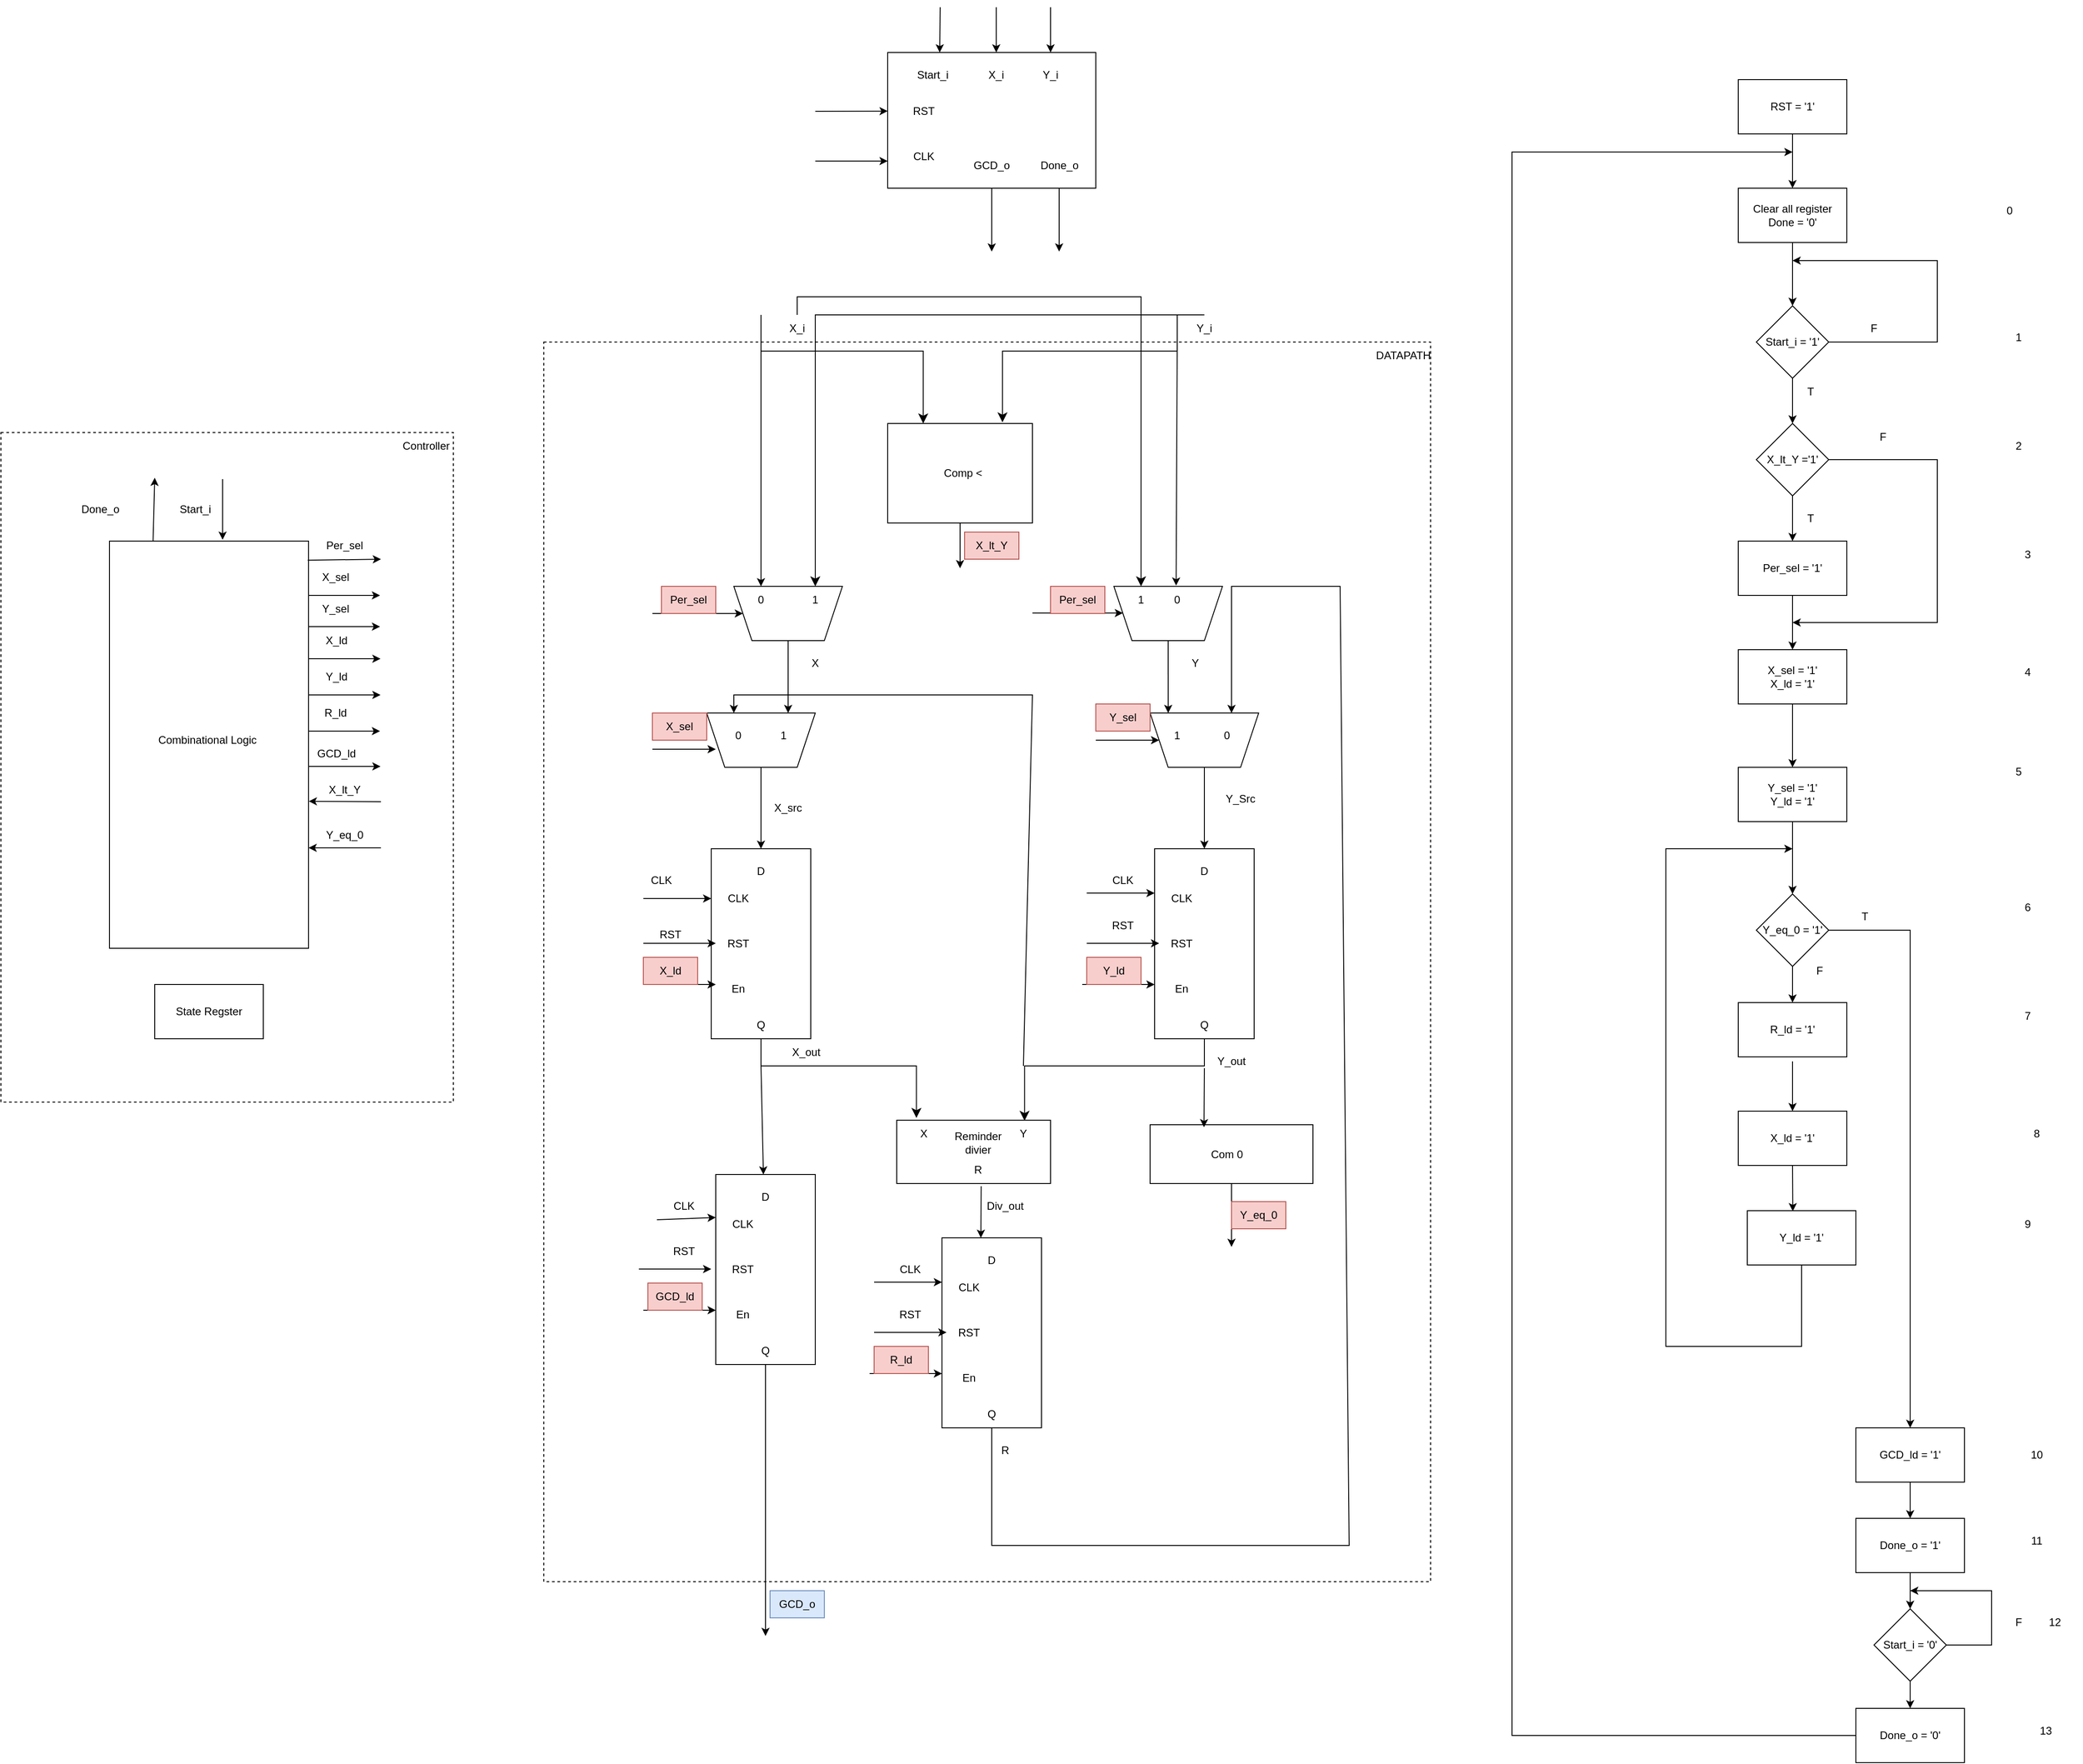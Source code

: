 <mxfile version="24.6.4" type="device">
  <diagram name="Page-1" id="9ptvOtILnGRsKAz1mw87">
    <mxGraphModel dx="4947" dy="2246" grid="1" gridSize="10" guides="1" tooltips="1" connect="1" arrows="1" fold="1" page="1" pageScale="1" pageWidth="850" pageHeight="1100" math="0" shadow="0">
      <root>
        <mxCell id="0" />
        <mxCell id="1" parent="0" />
        <mxCell id="hZd-YJ0nv2Q1k8pyYEeG-302" value="" style="rounded=0;whiteSpace=wrap;html=1;dashed=1;" parent="1" vertex="1">
          <mxGeometry x="-670" y="590" width="500" height="740" as="geometry" />
        </mxCell>
        <mxCell id="hZd-YJ0nv2Q1k8pyYEeG-263" value="" style="rounded=0;whiteSpace=wrap;html=1;dashed=1;gradientColor=none;fillColor=default;" parent="1" vertex="1">
          <mxGeometry x="-70" y="490" width="980" height="1370" as="geometry" />
        </mxCell>
        <mxCell id="hZd-YJ0nv2Q1k8pyYEeG-1" value="" style="rounded=0;whiteSpace=wrap;html=1;" parent="1" vertex="1">
          <mxGeometry x="310" y="170" width="230" height="150" as="geometry" />
        </mxCell>
        <mxCell id="hZd-YJ0nv2Q1k8pyYEeG-2" value="" style="endArrow=classic;html=1;rounded=0;entryX=0.25;entryY=0;entryDx=0;entryDy=0;" parent="1" target="hZd-YJ0nv2Q1k8pyYEeG-1" edge="1">
          <mxGeometry width="50" height="50" relative="1" as="geometry">
            <mxPoint x="368" y="120" as="sourcePoint" />
            <mxPoint x="390" y="90" as="targetPoint" />
          </mxGeometry>
        </mxCell>
        <mxCell id="hZd-YJ0nv2Q1k8pyYEeG-3" value="" style="endArrow=classic;html=1;rounded=0;entryX=0.25;entryY=0;entryDx=0;entryDy=0;" parent="1" edge="1">
          <mxGeometry width="50" height="50" relative="1" as="geometry">
            <mxPoint x="430" y="120" as="sourcePoint" />
            <mxPoint x="430" y="170" as="targetPoint" />
          </mxGeometry>
        </mxCell>
        <mxCell id="hZd-YJ0nv2Q1k8pyYEeG-4" value="" style="endArrow=classic;html=1;rounded=0;entryX=0.25;entryY=0;entryDx=0;entryDy=0;" parent="1" edge="1">
          <mxGeometry width="50" height="50" relative="1" as="geometry">
            <mxPoint x="490" y="120" as="sourcePoint" />
            <mxPoint x="490" y="170" as="targetPoint" />
          </mxGeometry>
        </mxCell>
        <mxCell id="hZd-YJ0nv2Q1k8pyYEeG-5" value="Start_i" style="text;html=1;align=center;verticalAlign=middle;whiteSpace=wrap;rounded=0;" parent="1" vertex="1">
          <mxGeometry x="330" y="180" width="60" height="30" as="geometry" />
        </mxCell>
        <mxCell id="hZd-YJ0nv2Q1k8pyYEeG-6" value="X_i" style="text;html=1;align=center;verticalAlign=middle;whiteSpace=wrap;rounded=0;" parent="1" vertex="1">
          <mxGeometry x="400" y="180" width="60" height="30" as="geometry" />
        </mxCell>
        <mxCell id="hZd-YJ0nv2Q1k8pyYEeG-7" value="Y_i" style="text;html=1;align=center;verticalAlign=middle;whiteSpace=wrap;rounded=0;" parent="1" vertex="1">
          <mxGeometry x="460" y="180" width="60" height="30" as="geometry" />
        </mxCell>
        <mxCell id="hZd-YJ0nv2Q1k8pyYEeG-8" value="" style="endArrow=classic;html=1;rounded=0;entryX=0;entryY=0.432;entryDx=0;entryDy=0;entryPerimeter=0;" parent="1" target="hZd-YJ0nv2Q1k8pyYEeG-1" edge="1">
          <mxGeometry width="50" height="50" relative="1" as="geometry">
            <mxPoint x="230" y="235" as="sourcePoint" />
            <mxPoint x="280" y="200" as="targetPoint" />
          </mxGeometry>
        </mxCell>
        <mxCell id="hZd-YJ0nv2Q1k8pyYEeG-9" value="RST" style="text;html=1;align=center;verticalAlign=middle;whiteSpace=wrap;rounded=0;" parent="1" vertex="1">
          <mxGeometry x="320" y="220" width="60" height="30" as="geometry" />
        </mxCell>
        <mxCell id="hZd-YJ0nv2Q1k8pyYEeG-10" value="" style="endArrow=classic;html=1;rounded=0;entryX=0;entryY=0.432;entryDx=0;entryDy=0;entryPerimeter=0;" parent="1" edge="1">
          <mxGeometry width="50" height="50" relative="1" as="geometry">
            <mxPoint x="230" y="290" as="sourcePoint" />
            <mxPoint x="310" y="290" as="targetPoint" />
          </mxGeometry>
        </mxCell>
        <mxCell id="hZd-YJ0nv2Q1k8pyYEeG-13" value="CLK" style="text;html=1;align=center;verticalAlign=middle;whiteSpace=wrap;rounded=0;" parent="1" vertex="1">
          <mxGeometry x="320" y="270" width="60" height="30" as="geometry" />
        </mxCell>
        <mxCell id="hZd-YJ0nv2Q1k8pyYEeG-15" value="" style="endArrow=classic;html=1;rounded=0;exitX=0.5;exitY=1;exitDx=0;exitDy=0;" parent="1" source="hZd-YJ0nv2Q1k8pyYEeG-1" edge="1">
          <mxGeometry width="50" height="50" relative="1" as="geometry">
            <mxPoint x="405" y="360" as="sourcePoint" />
            <mxPoint x="425" y="390" as="targetPoint" />
          </mxGeometry>
        </mxCell>
        <mxCell id="hZd-YJ0nv2Q1k8pyYEeG-16" value="GCD_o" style="text;html=1;align=center;verticalAlign=middle;whiteSpace=wrap;rounded=0;" parent="1" vertex="1">
          <mxGeometry x="395" y="280" width="60" height="30" as="geometry" />
        </mxCell>
        <mxCell id="hZd-YJ0nv2Q1k8pyYEeG-17" value="Done_o" style="text;html=1;align=center;verticalAlign=middle;whiteSpace=wrap;rounded=0;" parent="1" vertex="1">
          <mxGeometry x="470" y="280" width="60" height="30" as="geometry" />
        </mxCell>
        <mxCell id="hZd-YJ0nv2Q1k8pyYEeG-18" value="" style="endArrow=classic;html=1;rounded=0;exitX=0.5;exitY=1;exitDx=0;exitDy=0;" parent="1" edge="1">
          <mxGeometry width="50" height="50" relative="1" as="geometry">
            <mxPoint x="499.5" y="320" as="sourcePoint" />
            <mxPoint x="499.5" y="390" as="targetPoint" />
          </mxGeometry>
        </mxCell>
        <mxCell id="hZd-YJ0nv2Q1k8pyYEeG-20" value="DATAPATH" style="text;html=1;align=center;verticalAlign=middle;whiteSpace=wrap;rounded=0;" parent="1" vertex="1">
          <mxGeometry x="850" y="490" width="60" height="30" as="geometry" />
        </mxCell>
        <mxCell id="hZd-YJ0nv2Q1k8pyYEeG-21" value="" style="shape=trapezoid;perimeter=trapezoidPerimeter;whiteSpace=wrap;html=1;fixedSize=1;rotation=180;" parent="1" vertex="1">
          <mxGeometry x="140" y="760" width="120" height="60" as="geometry" />
        </mxCell>
        <mxCell id="hZd-YJ0nv2Q1k8pyYEeG-24" value="X_i" style="text;html=1;align=center;verticalAlign=middle;whiteSpace=wrap;rounded=0;" parent="1" vertex="1">
          <mxGeometry x="180" y="460" width="60" height="30" as="geometry" />
        </mxCell>
        <mxCell id="hZd-YJ0nv2Q1k8pyYEeG-25" value="Y_i" style="text;html=1;align=center;verticalAlign=middle;whiteSpace=wrap;rounded=0;" parent="1" vertex="1">
          <mxGeometry x="630" y="460" width="60" height="30" as="geometry" />
        </mxCell>
        <mxCell id="hZd-YJ0nv2Q1k8pyYEeG-35" value="" style="rounded=0;whiteSpace=wrap;html=1;" parent="1" vertex="1">
          <mxGeometry x="310" y="580" width="160" height="110" as="geometry" />
        </mxCell>
        <mxCell id="hZd-YJ0nv2Q1k8pyYEeG-37" value="" style="edgeStyle=elbowEdgeStyle;elbow=vertical;endArrow=classic;html=1;curved=0;rounded=0;endSize=8;startSize=8;entryX=0.308;entryY=0;entryDx=0;entryDy=0;entryPerimeter=0;" parent="1" edge="1">
          <mxGeometry width="50" height="50" relative="1" as="geometry">
            <mxPoint x="170" y="460" as="sourcePoint" />
            <mxPoint x="349.28" y="580" as="targetPoint" />
            <Array as="points">
              <mxPoint x="170" y="500" />
            </Array>
          </mxGeometry>
        </mxCell>
        <mxCell id="hZd-YJ0nv2Q1k8pyYEeG-38" value="" style="edgeStyle=elbowEdgeStyle;elbow=vertical;endArrow=classic;html=1;curved=0;rounded=0;endSize=8;startSize=8;entryX=0.668;entryY=-0.011;entryDx=0;entryDy=0;entryPerimeter=0;" parent="1" edge="1">
          <mxGeometry width="50" height="50" relative="1" as="geometry">
            <mxPoint x="630" y="460" as="sourcePoint" />
            <mxPoint x="436.88" y="578.79" as="targetPoint" />
            <Array as="points">
              <mxPoint x="530" y="500" />
            </Array>
          </mxGeometry>
        </mxCell>
        <mxCell id="hZd-YJ0nv2Q1k8pyYEeG-40" value="Comp &amp;lt;&amp;nbsp;" style="text;html=1;align=center;verticalAlign=middle;whiteSpace=wrap;rounded=0;" parent="1" vertex="1">
          <mxGeometry x="365" y="620" width="60" height="30" as="geometry" />
        </mxCell>
        <mxCell id="hZd-YJ0nv2Q1k8pyYEeG-44" value="" style="endArrow=classic;html=1;rounded=0;exitX=0.5;exitY=1;exitDx=0;exitDy=0;" parent="1" source="hZd-YJ0nv2Q1k8pyYEeG-35" edge="1">
          <mxGeometry width="50" height="50" relative="1" as="geometry">
            <mxPoint x="375" y="780" as="sourcePoint" />
            <mxPoint x="390" y="740" as="targetPoint" />
          </mxGeometry>
        </mxCell>
        <mxCell id="hZd-YJ0nv2Q1k8pyYEeG-45" value="X_lt_Y" style="text;html=1;align=center;verticalAlign=middle;whiteSpace=wrap;rounded=0;fillColor=#f8cecc;strokeColor=#b85450;" parent="1" vertex="1">
          <mxGeometry x="395" y="700" width="60" height="30" as="geometry" />
        </mxCell>
        <mxCell id="hZd-YJ0nv2Q1k8pyYEeG-46" value="" style="shape=trapezoid;perimeter=trapezoidPerimeter;whiteSpace=wrap;html=1;fixedSize=1;rotation=180;" parent="1" vertex="1">
          <mxGeometry x="560" y="760" width="120" height="60" as="geometry" />
        </mxCell>
        <mxCell id="hZd-YJ0nv2Q1k8pyYEeG-47" value="" style="endArrow=classic;html=1;rounded=0;entryX=0.75;entryY=1;entryDx=0;entryDy=0;" parent="1" target="hZd-YJ0nv2Q1k8pyYEeG-21" edge="1">
          <mxGeometry width="50" height="50" relative="1" as="geometry">
            <mxPoint x="170" y="500" as="sourcePoint" />
            <mxPoint x="160" y="530" as="targetPoint" />
          </mxGeometry>
        </mxCell>
        <mxCell id="hZd-YJ0nv2Q1k8pyYEeG-48" value="" style="endArrow=classic;html=1;rounded=0;entryX=0.427;entryY=1.014;entryDx=0;entryDy=0;entryPerimeter=0;" parent="1" target="hZd-YJ0nv2Q1k8pyYEeG-46" edge="1">
          <mxGeometry width="50" height="50" relative="1" as="geometry">
            <mxPoint x="630" y="490" as="sourcePoint" />
            <mxPoint x="640" y="760" as="targetPoint" />
          </mxGeometry>
        </mxCell>
        <mxCell id="hZd-YJ0nv2Q1k8pyYEeG-52" value="" style="endArrow=classic;html=1;rounded=0;" parent="1" target="hZd-YJ0nv2Q1k8pyYEeG-21" edge="1">
          <mxGeometry width="50" height="50" relative="1" as="geometry">
            <mxPoint x="50" y="790" as="sourcePoint" />
            <mxPoint x="80" y="760" as="targetPoint" />
          </mxGeometry>
        </mxCell>
        <mxCell id="hZd-YJ0nv2Q1k8pyYEeG-53" value="" style="endArrow=classic;html=1;rounded=0;" parent="1" edge="1">
          <mxGeometry width="50" height="50" relative="1" as="geometry">
            <mxPoint x="470" y="789.5" as="sourcePoint" />
            <mxPoint x="570" y="789.5" as="targetPoint" />
          </mxGeometry>
        </mxCell>
        <mxCell id="hZd-YJ0nv2Q1k8pyYEeG-56" value="" style="edgeStyle=elbowEdgeStyle;elbow=vertical;endArrow=classic;html=1;curved=0;rounded=0;endSize=8;startSize=8;exitX=0.5;exitY=0;exitDx=0;exitDy=0;" parent="1" source="hZd-YJ0nv2Q1k8pyYEeG-24" edge="1">
          <mxGeometry width="50" height="50" relative="1" as="geometry">
            <mxPoint x="350" y="380" as="sourcePoint" />
            <mxPoint x="590" y="760" as="targetPoint" />
            <Array as="points">
              <mxPoint x="450" y="440" />
            </Array>
          </mxGeometry>
        </mxCell>
        <mxCell id="hZd-YJ0nv2Q1k8pyYEeG-57" value="" style="edgeStyle=elbowEdgeStyle;elbow=vertical;endArrow=classic;html=1;curved=0;rounded=0;endSize=8;startSize=8;exitX=0.5;exitY=0;exitDx=0;exitDy=0;" parent="1" source="hZd-YJ0nv2Q1k8pyYEeG-25" edge="1">
          <mxGeometry width="50" height="50" relative="1" as="geometry">
            <mxPoint x="-150" y="460" as="sourcePoint" />
            <mxPoint x="230" y="760" as="targetPoint" />
            <Array as="points">
              <mxPoint x="420" y="460" />
              <mxPoint x="90" y="440" />
            </Array>
          </mxGeometry>
        </mxCell>
        <mxCell id="hZd-YJ0nv2Q1k8pyYEeG-62" value="Per_sel" style="text;html=1;align=center;verticalAlign=middle;whiteSpace=wrap;rounded=0;fillColor=#f8cecc;strokeColor=#b85450;" parent="1" vertex="1">
          <mxGeometry x="60" y="760" width="60" height="30" as="geometry" />
        </mxCell>
        <mxCell id="hZd-YJ0nv2Q1k8pyYEeG-64" value="Per_sel" style="text;html=1;align=center;verticalAlign=middle;whiteSpace=wrap;rounded=0;fillColor=#f8cecc;strokeColor=#b85450;" parent="1" vertex="1">
          <mxGeometry x="490" y="760" width="60" height="30" as="geometry" />
        </mxCell>
        <mxCell id="hZd-YJ0nv2Q1k8pyYEeG-65" value="0" style="text;html=1;align=center;verticalAlign=middle;whiteSpace=wrap;rounded=0;" parent="1" vertex="1">
          <mxGeometry x="140" y="760" width="60" height="30" as="geometry" />
        </mxCell>
        <mxCell id="hZd-YJ0nv2Q1k8pyYEeG-66" value="1" style="text;html=1;align=center;verticalAlign=middle;whiteSpace=wrap;rounded=0;" parent="1" vertex="1">
          <mxGeometry x="200" y="760" width="60" height="30" as="geometry" />
        </mxCell>
        <mxCell id="hZd-YJ0nv2Q1k8pyYEeG-67" value="0" style="text;html=1;align=center;verticalAlign=middle;whiteSpace=wrap;rounded=0;" parent="1" vertex="1">
          <mxGeometry x="600" y="760" width="60" height="30" as="geometry" />
        </mxCell>
        <mxCell id="hZd-YJ0nv2Q1k8pyYEeG-68" value="1" style="text;html=1;align=center;verticalAlign=middle;whiteSpace=wrap;rounded=0;" parent="1" vertex="1">
          <mxGeometry x="560" y="760" width="60" height="30" as="geometry" />
        </mxCell>
        <mxCell id="hZd-YJ0nv2Q1k8pyYEeG-69" value="" style="endArrow=classic;html=1;rounded=0;exitX=0.5;exitY=0;exitDx=0;exitDy=0;entryX=0.25;entryY=1;entryDx=0;entryDy=0;" parent="1" source="hZd-YJ0nv2Q1k8pyYEeG-21" target="hZd-YJ0nv2Q1k8pyYEeG-73" edge="1">
          <mxGeometry width="50" height="50" relative="1" as="geometry">
            <mxPoint x="160" y="880" as="sourcePoint" />
            <mxPoint x="200" y="870" as="targetPoint" />
          </mxGeometry>
        </mxCell>
        <mxCell id="hZd-YJ0nv2Q1k8pyYEeG-70" value="X" style="text;html=1;align=center;verticalAlign=middle;whiteSpace=wrap;rounded=0;" parent="1" vertex="1">
          <mxGeometry x="200" y="830" width="60" height="30" as="geometry" />
        </mxCell>
        <mxCell id="hZd-YJ0nv2Q1k8pyYEeG-71" value="" style="endArrow=classic;html=1;rounded=0;exitX=0.5;exitY=0;exitDx=0;exitDy=0;entryX=0.833;entryY=1;entryDx=0;entryDy=0;entryPerimeter=0;" parent="1" source="hZd-YJ0nv2Q1k8pyYEeG-46" target="hZd-YJ0nv2Q1k8pyYEeG-74" edge="1">
          <mxGeometry width="50" height="50" relative="1" as="geometry">
            <mxPoint x="630" y="900" as="sourcePoint" />
            <mxPoint x="620" y="870" as="targetPoint" />
          </mxGeometry>
        </mxCell>
        <mxCell id="hZd-YJ0nv2Q1k8pyYEeG-72" value="Y" style="text;html=1;align=center;verticalAlign=middle;whiteSpace=wrap;rounded=0;" parent="1" vertex="1">
          <mxGeometry x="620" y="830" width="60" height="30" as="geometry" />
        </mxCell>
        <mxCell id="hZd-YJ0nv2Q1k8pyYEeG-73" value="" style="shape=trapezoid;perimeter=trapezoidPerimeter;whiteSpace=wrap;html=1;fixedSize=1;rotation=180;" parent="1" vertex="1">
          <mxGeometry x="110" y="900" width="120" height="60" as="geometry" />
        </mxCell>
        <mxCell id="hZd-YJ0nv2Q1k8pyYEeG-74" value="" style="shape=trapezoid;perimeter=trapezoidPerimeter;whiteSpace=wrap;html=1;fixedSize=1;rotation=180;" parent="1" vertex="1">
          <mxGeometry x="600" y="900" width="120" height="60" as="geometry" />
        </mxCell>
        <mxCell id="hZd-YJ0nv2Q1k8pyYEeG-75" value="" style="endArrow=classic;html=1;rounded=0;exitX=0.5;exitY=0;exitDx=0;exitDy=0;" parent="1" source="hZd-YJ0nv2Q1k8pyYEeG-73" edge="1">
          <mxGeometry width="50" height="50" relative="1" as="geometry">
            <mxPoint x="140" y="1040" as="sourcePoint" />
            <mxPoint x="170" y="1050" as="targetPoint" />
          </mxGeometry>
        </mxCell>
        <mxCell id="hZd-YJ0nv2Q1k8pyYEeG-76" value="X_src" style="text;html=1;align=center;verticalAlign=middle;whiteSpace=wrap;rounded=0;" parent="1" vertex="1">
          <mxGeometry x="170" y="990" width="60" height="30" as="geometry" />
        </mxCell>
        <mxCell id="hZd-YJ0nv2Q1k8pyYEeG-77" value="" style="endArrow=classic;html=1;rounded=0;exitX=0.5;exitY=0;exitDx=0;exitDy=0;" parent="1" edge="1">
          <mxGeometry width="50" height="50" relative="1" as="geometry">
            <mxPoint x="660" y="960" as="sourcePoint" />
            <mxPoint x="660" y="1050" as="targetPoint" />
          </mxGeometry>
        </mxCell>
        <mxCell id="hZd-YJ0nv2Q1k8pyYEeG-79" value="Y_Src" style="text;html=1;align=center;verticalAlign=middle;whiteSpace=wrap;rounded=0;" parent="1" vertex="1">
          <mxGeometry x="670" y="980" width="60" height="30" as="geometry" />
        </mxCell>
        <mxCell id="hZd-YJ0nv2Q1k8pyYEeG-85" value="" style="group" parent="1" vertex="1" connectable="0">
          <mxGeometry x="115" y="1050" width="110" height="210" as="geometry" />
        </mxCell>
        <mxCell id="hZd-YJ0nv2Q1k8pyYEeG-80" value="D" style="text;html=1;align=center;verticalAlign=middle;whiteSpace=wrap;rounded=0;" parent="hZd-YJ0nv2Q1k8pyYEeG-85" vertex="1">
          <mxGeometry x="25" width="60" height="30" as="geometry" />
        </mxCell>
        <mxCell id="hZd-YJ0nv2Q1k8pyYEeG-97" value="" style="group" parent="hZd-YJ0nv2Q1k8pyYEeG-85" vertex="1" connectable="0">
          <mxGeometry width="110" height="210" as="geometry" />
        </mxCell>
        <mxCell id="hZd-YJ0nv2Q1k8pyYEeG-32" value="" style="rounded=0;whiteSpace=wrap;html=1;" parent="hZd-YJ0nv2Q1k8pyYEeG-97" vertex="1">
          <mxGeometry width="110" height="210" as="geometry" />
        </mxCell>
        <mxCell id="hZd-YJ0nv2Q1k8pyYEeG-81" value="Q" style="text;html=1;align=center;verticalAlign=middle;whiteSpace=wrap;rounded=0;" parent="hZd-YJ0nv2Q1k8pyYEeG-97" vertex="1">
          <mxGeometry x="25" y="180" width="60" height="30" as="geometry" />
        </mxCell>
        <mxCell id="hZd-YJ0nv2Q1k8pyYEeG-82" value="En" style="text;html=1;align=center;verticalAlign=middle;whiteSpace=wrap;rounded=0;" parent="hZd-YJ0nv2Q1k8pyYEeG-97" vertex="1">
          <mxGeometry y="140" width="60" height="30" as="geometry" />
        </mxCell>
        <mxCell id="hZd-YJ0nv2Q1k8pyYEeG-83" value="CLK" style="text;html=1;align=center;verticalAlign=middle;whiteSpace=wrap;rounded=0;" parent="hZd-YJ0nv2Q1k8pyYEeG-97" vertex="1">
          <mxGeometry y="40" width="60" height="30" as="geometry" />
        </mxCell>
        <mxCell id="hZd-YJ0nv2Q1k8pyYEeG-84" value="RST" style="text;html=1;align=center;verticalAlign=middle;whiteSpace=wrap;rounded=0;" parent="hZd-YJ0nv2Q1k8pyYEeG-97" vertex="1">
          <mxGeometry y="90" width="60" height="30" as="geometry" />
        </mxCell>
        <mxCell id="hZd-YJ0nv2Q1k8pyYEeG-130" value="D" style="text;html=1;align=center;verticalAlign=middle;whiteSpace=wrap;rounded=0;" parent="hZd-YJ0nv2Q1k8pyYEeG-97" vertex="1">
          <mxGeometry x="25" y="10" width="60" height="30" as="geometry" />
        </mxCell>
        <mxCell id="hZd-YJ0nv2Q1k8pyYEeG-86" value="" style="endArrow=classic;html=1;rounded=0;entryX=0;entryY=0.5;entryDx=0;entryDy=0;" parent="1" target="hZd-YJ0nv2Q1k8pyYEeG-83" edge="1">
          <mxGeometry width="50" height="50" relative="1" as="geometry">
            <mxPoint x="40" y="1105" as="sourcePoint" />
            <mxPoint x="90" y="1070" as="targetPoint" />
          </mxGeometry>
        </mxCell>
        <mxCell id="hZd-YJ0nv2Q1k8pyYEeG-87" value="" style="endArrow=classic;html=1;rounded=0;entryX=0;entryY=0.5;entryDx=0;entryDy=0;" parent="1" edge="1">
          <mxGeometry width="50" height="50" relative="1" as="geometry">
            <mxPoint x="40" y="1154.5" as="sourcePoint" />
            <mxPoint x="120" y="1154.5" as="targetPoint" />
          </mxGeometry>
        </mxCell>
        <mxCell id="hZd-YJ0nv2Q1k8pyYEeG-88" value="" style="endArrow=classic;html=1;rounded=0;entryX=0;entryY=0.5;entryDx=0;entryDy=0;" parent="1" edge="1">
          <mxGeometry width="50" height="50" relative="1" as="geometry">
            <mxPoint x="40" y="1200" as="sourcePoint" />
            <mxPoint x="120" y="1200" as="targetPoint" />
          </mxGeometry>
        </mxCell>
        <mxCell id="hZd-YJ0nv2Q1k8pyYEeG-140" value="" style="group" parent="1" vertex="1" connectable="0">
          <mxGeometry x="605" y="1050" width="110" height="210" as="geometry" />
        </mxCell>
        <mxCell id="hZd-YJ0nv2Q1k8pyYEeG-141" value="D" style="text;html=1;align=center;verticalAlign=middle;whiteSpace=wrap;rounded=0;" parent="hZd-YJ0nv2Q1k8pyYEeG-140" vertex="1">
          <mxGeometry x="25" width="60" height="30" as="geometry" />
        </mxCell>
        <mxCell id="hZd-YJ0nv2Q1k8pyYEeG-142" value="" style="group" parent="hZd-YJ0nv2Q1k8pyYEeG-140" vertex="1" connectable="0">
          <mxGeometry width="110" height="210" as="geometry" />
        </mxCell>
        <mxCell id="hZd-YJ0nv2Q1k8pyYEeG-143" value="" style="rounded=0;whiteSpace=wrap;html=1;" parent="hZd-YJ0nv2Q1k8pyYEeG-142" vertex="1">
          <mxGeometry width="110" height="210" as="geometry" />
        </mxCell>
        <mxCell id="hZd-YJ0nv2Q1k8pyYEeG-144" value="Q" style="text;html=1;align=center;verticalAlign=middle;whiteSpace=wrap;rounded=0;" parent="hZd-YJ0nv2Q1k8pyYEeG-142" vertex="1">
          <mxGeometry x="25" y="180" width="60" height="30" as="geometry" />
        </mxCell>
        <mxCell id="hZd-YJ0nv2Q1k8pyYEeG-145" value="En" style="text;html=1;align=center;verticalAlign=middle;whiteSpace=wrap;rounded=0;" parent="hZd-YJ0nv2Q1k8pyYEeG-142" vertex="1">
          <mxGeometry y="140" width="60" height="30" as="geometry" />
        </mxCell>
        <mxCell id="hZd-YJ0nv2Q1k8pyYEeG-146" value="CLK" style="text;html=1;align=center;verticalAlign=middle;whiteSpace=wrap;rounded=0;" parent="hZd-YJ0nv2Q1k8pyYEeG-142" vertex="1">
          <mxGeometry y="40" width="60" height="30" as="geometry" />
        </mxCell>
        <mxCell id="hZd-YJ0nv2Q1k8pyYEeG-147" value="RST" style="text;html=1;align=center;verticalAlign=middle;whiteSpace=wrap;rounded=0;" parent="hZd-YJ0nv2Q1k8pyYEeG-142" vertex="1">
          <mxGeometry y="90" width="60" height="30" as="geometry" />
        </mxCell>
        <mxCell id="hZd-YJ0nv2Q1k8pyYEeG-148" value="D" style="text;html=1;align=center;verticalAlign=middle;whiteSpace=wrap;rounded=0;" parent="hZd-YJ0nv2Q1k8pyYEeG-142" vertex="1">
          <mxGeometry x="25" y="10" width="60" height="30" as="geometry" />
        </mxCell>
        <mxCell id="hZd-YJ0nv2Q1k8pyYEeG-149" value="" style="endArrow=classic;html=1;rounded=0;entryX=0;entryY=0.5;entryDx=0;entryDy=0;" parent="1" edge="1">
          <mxGeometry width="50" height="50" relative="1" as="geometry">
            <mxPoint x="530" y="1099" as="sourcePoint" />
            <mxPoint x="605" y="1099" as="targetPoint" />
          </mxGeometry>
        </mxCell>
        <mxCell id="hZd-YJ0nv2Q1k8pyYEeG-150" value="" style="endArrow=classic;html=1;rounded=0;entryX=0;entryY=0.5;entryDx=0;entryDy=0;" parent="1" edge="1">
          <mxGeometry width="50" height="50" relative="1" as="geometry">
            <mxPoint x="530" y="1154.5" as="sourcePoint" />
            <mxPoint x="610" y="1154.5" as="targetPoint" />
          </mxGeometry>
        </mxCell>
        <mxCell id="hZd-YJ0nv2Q1k8pyYEeG-151" value="" style="endArrow=classic;html=1;rounded=0;entryX=0;entryY=0.5;entryDx=0;entryDy=0;" parent="1" edge="1">
          <mxGeometry width="50" height="50" relative="1" as="geometry">
            <mxPoint x="525" y="1200" as="sourcePoint" />
            <mxPoint x="605" y="1200" as="targetPoint" />
          </mxGeometry>
        </mxCell>
        <mxCell id="hZd-YJ0nv2Q1k8pyYEeG-152" value="CLK" style="text;html=1;align=center;verticalAlign=middle;whiteSpace=wrap;rounded=0;" parent="1" vertex="1">
          <mxGeometry x="30" y="1070" width="60" height="30" as="geometry" />
        </mxCell>
        <mxCell id="hZd-YJ0nv2Q1k8pyYEeG-154" value="RST" style="text;html=1;align=center;verticalAlign=middle;whiteSpace=wrap;rounded=0;" parent="1" vertex="1">
          <mxGeometry x="40" y="1130" width="60" height="30" as="geometry" />
        </mxCell>
        <mxCell id="hZd-YJ0nv2Q1k8pyYEeG-155" value="X_ld" style="text;html=1;align=center;verticalAlign=middle;whiteSpace=wrap;rounded=0;fillColor=#f8cecc;strokeColor=#b85450;" parent="1" vertex="1">
          <mxGeometry x="40" y="1170" width="60" height="30" as="geometry" />
        </mxCell>
        <mxCell id="hZd-YJ0nv2Q1k8pyYEeG-156" value="CLK" style="text;html=1;align=center;verticalAlign=middle;whiteSpace=wrap;rounded=0;" parent="1" vertex="1">
          <mxGeometry x="540" y="1070" width="60" height="30" as="geometry" />
        </mxCell>
        <mxCell id="hZd-YJ0nv2Q1k8pyYEeG-157" value="RST" style="text;html=1;align=center;verticalAlign=middle;whiteSpace=wrap;rounded=0;" parent="1" vertex="1">
          <mxGeometry x="540" y="1120" width="60" height="30" as="geometry" />
        </mxCell>
        <mxCell id="hZd-YJ0nv2Q1k8pyYEeG-158" value="Y_ld" style="text;html=1;align=center;verticalAlign=middle;whiteSpace=wrap;rounded=0;fillColor=#f8cecc;strokeColor=#b85450;" parent="1" vertex="1">
          <mxGeometry x="530" y="1170" width="60" height="30" as="geometry" />
        </mxCell>
        <mxCell id="hZd-YJ0nv2Q1k8pyYEeG-184" value="" style="group" parent="1" vertex="1" connectable="0">
          <mxGeometry x="370" y="1480" width="110" height="210" as="geometry" />
        </mxCell>
        <mxCell id="hZd-YJ0nv2Q1k8pyYEeG-185" value="D" style="text;html=1;align=center;verticalAlign=middle;whiteSpace=wrap;rounded=0;" parent="hZd-YJ0nv2Q1k8pyYEeG-184" vertex="1">
          <mxGeometry x="25" width="60" height="30" as="geometry" />
        </mxCell>
        <mxCell id="hZd-YJ0nv2Q1k8pyYEeG-186" value="" style="group" parent="hZd-YJ0nv2Q1k8pyYEeG-184" vertex="1" connectable="0">
          <mxGeometry width="110" height="210" as="geometry" />
        </mxCell>
        <mxCell id="hZd-YJ0nv2Q1k8pyYEeG-187" value="" style="rounded=0;whiteSpace=wrap;html=1;" parent="hZd-YJ0nv2Q1k8pyYEeG-186" vertex="1">
          <mxGeometry width="110" height="210" as="geometry" />
        </mxCell>
        <mxCell id="hZd-YJ0nv2Q1k8pyYEeG-188" value="Q" style="text;html=1;align=center;verticalAlign=middle;whiteSpace=wrap;rounded=0;" parent="hZd-YJ0nv2Q1k8pyYEeG-186" vertex="1">
          <mxGeometry x="25" y="180" width="60" height="30" as="geometry" />
        </mxCell>
        <mxCell id="hZd-YJ0nv2Q1k8pyYEeG-189" value="En" style="text;html=1;align=center;verticalAlign=middle;whiteSpace=wrap;rounded=0;" parent="hZd-YJ0nv2Q1k8pyYEeG-186" vertex="1">
          <mxGeometry y="140" width="60" height="30" as="geometry" />
        </mxCell>
        <mxCell id="hZd-YJ0nv2Q1k8pyYEeG-190" value="CLK" style="text;html=1;align=center;verticalAlign=middle;whiteSpace=wrap;rounded=0;" parent="hZd-YJ0nv2Q1k8pyYEeG-186" vertex="1">
          <mxGeometry y="40" width="60" height="30" as="geometry" />
        </mxCell>
        <mxCell id="hZd-YJ0nv2Q1k8pyYEeG-191" value="RST" style="text;html=1;align=center;verticalAlign=middle;whiteSpace=wrap;rounded=0;" parent="hZd-YJ0nv2Q1k8pyYEeG-186" vertex="1">
          <mxGeometry y="90" width="60" height="30" as="geometry" />
        </mxCell>
        <mxCell id="hZd-YJ0nv2Q1k8pyYEeG-192" value="D" style="text;html=1;align=center;verticalAlign=middle;whiteSpace=wrap;rounded=0;" parent="hZd-YJ0nv2Q1k8pyYEeG-186" vertex="1">
          <mxGeometry x="25" y="10" width="60" height="30" as="geometry" />
        </mxCell>
        <mxCell id="hZd-YJ0nv2Q1k8pyYEeG-193" value="" style="endArrow=classic;html=1;rounded=0;entryX=0;entryY=0.5;entryDx=0;entryDy=0;" parent="1" edge="1">
          <mxGeometry width="50" height="50" relative="1" as="geometry">
            <mxPoint x="295" y="1529" as="sourcePoint" />
            <mxPoint x="370" y="1529" as="targetPoint" />
          </mxGeometry>
        </mxCell>
        <mxCell id="hZd-YJ0nv2Q1k8pyYEeG-194" value="" style="endArrow=classic;html=1;rounded=0;entryX=0;entryY=0.5;entryDx=0;entryDy=0;" parent="1" edge="1">
          <mxGeometry width="50" height="50" relative="1" as="geometry">
            <mxPoint x="295" y="1584.5" as="sourcePoint" />
            <mxPoint x="375" y="1584.5" as="targetPoint" />
          </mxGeometry>
        </mxCell>
        <mxCell id="hZd-YJ0nv2Q1k8pyYEeG-195" value="" style="endArrow=classic;html=1;rounded=0;entryX=0;entryY=0.5;entryDx=0;entryDy=0;" parent="1" edge="1">
          <mxGeometry width="50" height="50" relative="1" as="geometry">
            <mxPoint x="290" y="1630" as="sourcePoint" />
            <mxPoint x="370" y="1630" as="targetPoint" />
          </mxGeometry>
        </mxCell>
        <mxCell id="hZd-YJ0nv2Q1k8pyYEeG-196" value="CLK" style="text;html=1;align=center;verticalAlign=middle;whiteSpace=wrap;rounded=0;" parent="1" vertex="1">
          <mxGeometry x="305" y="1500" width="60" height="30" as="geometry" />
        </mxCell>
        <mxCell id="hZd-YJ0nv2Q1k8pyYEeG-197" value="RST" style="text;html=1;align=center;verticalAlign=middle;whiteSpace=wrap;rounded=0;" parent="1" vertex="1">
          <mxGeometry x="305" y="1550" width="60" height="30" as="geometry" />
        </mxCell>
        <mxCell id="hZd-YJ0nv2Q1k8pyYEeG-198" value="R_ld" style="text;html=1;align=center;verticalAlign=middle;whiteSpace=wrap;rounded=0;fillColor=#f8cecc;strokeColor=#b85450;" parent="1" vertex="1">
          <mxGeometry x="295" y="1600" width="60" height="30" as="geometry" />
        </mxCell>
        <mxCell id="hZd-YJ0nv2Q1k8pyYEeG-201" value="" style="edgeStyle=elbowEdgeStyle;elbow=vertical;endArrow=classic;html=1;curved=0;rounded=0;endSize=8;startSize=8;exitX=0.5;exitY=1;exitDx=0;exitDy=0;entryX=0.128;entryY=-0.036;entryDx=0;entryDy=0;entryPerimeter=0;" parent="1" source="hZd-YJ0nv2Q1k8pyYEeG-81" target="hZd-YJ0nv2Q1k8pyYEeG-205" edge="1">
          <mxGeometry width="50" height="50" relative="1" as="geometry">
            <mxPoint x="170" y="1340" as="sourcePoint" />
            <mxPoint x="340" y="1340" as="targetPoint" />
            <Array as="points">
              <mxPoint x="260" y="1290" />
            </Array>
          </mxGeometry>
        </mxCell>
        <mxCell id="hZd-YJ0nv2Q1k8pyYEeG-202" value="" style="edgeStyle=elbowEdgeStyle;elbow=vertical;endArrow=classic;html=1;curved=0;rounded=0;endSize=8;startSize=8;exitX=0.5;exitY=1;exitDx=0;exitDy=0;entryX=0.831;entryY=0.009;entryDx=0;entryDy=0;entryPerimeter=0;" parent="1" source="hZd-YJ0nv2Q1k8pyYEeG-144" target="hZd-YJ0nv2Q1k8pyYEeG-205" edge="1">
          <mxGeometry width="50" height="50" relative="1" as="geometry">
            <mxPoint x="690" y="1260" as="sourcePoint" />
            <mxPoint x="460" y="1340" as="targetPoint" />
            <Array as="points">
              <mxPoint x="560" y="1290" />
            </Array>
          </mxGeometry>
        </mxCell>
        <mxCell id="hZd-YJ0nv2Q1k8pyYEeG-205" value="" style="rounded=0;whiteSpace=wrap;html=1;" parent="1" vertex="1">
          <mxGeometry x="320" y="1350" width="170" height="70" as="geometry" />
        </mxCell>
        <mxCell id="hZd-YJ0nv2Q1k8pyYEeG-206" value="Reminder divier" style="text;html=1;align=center;verticalAlign=middle;whiteSpace=wrap;rounded=0;" parent="1" vertex="1">
          <mxGeometry x="380" y="1360" width="60" height="30" as="geometry" />
        </mxCell>
        <mxCell id="hZd-YJ0nv2Q1k8pyYEeG-207" value="" style="endArrow=classic;html=1;rounded=0;exitX=0.549;exitY=1.043;exitDx=0;exitDy=0;exitPerimeter=0;" parent="1" source="hZd-YJ0nv2Q1k8pyYEeG-205" edge="1">
          <mxGeometry width="50" height="50" relative="1" as="geometry">
            <mxPoint x="360" y="1500" as="sourcePoint" />
            <mxPoint x="413" y="1480" as="targetPoint" />
          </mxGeometry>
        </mxCell>
        <mxCell id="hZd-YJ0nv2Q1k8pyYEeG-208" value="Div_out" style="text;html=1;align=center;verticalAlign=middle;whiteSpace=wrap;rounded=0;" parent="1" vertex="1">
          <mxGeometry x="410" y="1430" width="60" height="30" as="geometry" />
        </mxCell>
        <mxCell id="hZd-YJ0nv2Q1k8pyYEeG-209" value="X_out" style="text;html=1;align=center;verticalAlign=middle;whiteSpace=wrap;rounded=0;" parent="1" vertex="1">
          <mxGeometry x="190" y="1260" width="60" height="30" as="geometry" />
        </mxCell>
        <mxCell id="hZd-YJ0nv2Q1k8pyYEeG-211" value="Y_out" style="text;html=1;align=center;verticalAlign=middle;whiteSpace=wrap;rounded=0;" parent="1" vertex="1">
          <mxGeometry x="660" y="1270" width="60" height="30" as="geometry" />
        </mxCell>
        <mxCell id="hZd-YJ0nv2Q1k8pyYEeG-223" value="" style="endArrow=classic;html=1;rounded=0;exitX=0.5;exitY=1;exitDx=0;exitDy=0;entryX=0.25;entryY=1;entryDx=0;entryDy=0;" parent="1" source="hZd-YJ0nv2Q1k8pyYEeG-188" target="hZd-YJ0nv2Q1k8pyYEeG-74" edge="1">
          <mxGeometry width="50" height="50" relative="1" as="geometry">
            <mxPoint x="400" y="1680" as="sourcePoint" />
            <mxPoint x="820" y="1360" as="targetPoint" />
            <Array as="points">
              <mxPoint x="425" y="1820" />
              <mxPoint x="820" y="1820" />
              <mxPoint x="810" y="760" />
              <mxPoint x="690" y="760" />
            </Array>
          </mxGeometry>
        </mxCell>
        <mxCell id="hZd-YJ0nv2Q1k8pyYEeG-225" value="R" style="text;html=1;align=center;verticalAlign=middle;whiteSpace=wrap;rounded=0;" parent="1" vertex="1">
          <mxGeometry x="410" y="1700" width="60" height="30" as="geometry" />
        </mxCell>
        <mxCell id="hZd-YJ0nv2Q1k8pyYEeG-228" value="" style="endArrow=classic;html=1;rounded=0;entryX=1;entryY=0.5;entryDx=0;entryDy=0;" parent="1" target="hZd-YJ0nv2Q1k8pyYEeG-74" edge="1">
          <mxGeometry width="50" height="50" relative="1" as="geometry">
            <mxPoint x="540" y="930" as="sourcePoint" />
            <mxPoint x="560" y="910" as="targetPoint" />
          </mxGeometry>
        </mxCell>
        <mxCell id="hZd-YJ0nv2Q1k8pyYEeG-229" value="Y_sel" style="text;html=1;align=center;verticalAlign=middle;whiteSpace=wrap;rounded=0;fillColor=#f8cecc;strokeColor=#b85450;" parent="1" vertex="1">
          <mxGeometry x="540" y="890" width="60" height="30" as="geometry" />
        </mxCell>
        <mxCell id="hZd-YJ0nv2Q1k8pyYEeG-230" value="" style="endArrow=classic;html=1;rounded=0;entryX=1;entryY=0.5;entryDx=0;entryDy=0;" parent="1" edge="1">
          <mxGeometry width="50" height="50" relative="1" as="geometry">
            <mxPoint x="50" y="940" as="sourcePoint" />
            <mxPoint x="120" y="940" as="targetPoint" />
          </mxGeometry>
        </mxCell>
        <mxCell id="hZd-YJ0nv2Q1k8pyYEeG-231" value="X_sel" style="text;html=1;align=center;verticalAlign=middle;whiteSpace=wrap;rounded=0;fillColor=#f8cecc;strokeColor=#b85450;" parent="1" vertex="1">
          <mxGeometry x="50" y="900" width="60" height="30" as="geometry" />
        </mxCell>
        <mxCell id="hZd-YJ0nv2Q1k8pyYEeG-232" value="1" style="text;html=1;align=center;verticalAlign=middle;whiteSpace=wrap;rounded=0;" parent="1" vertex="1">
          <mxGeometry x="600" y="910" width="60" height="30" as="geometry" />
        </mxCell>
        <mxCell id="hZd-YJ0nv2Q1k8pyYEeG-233" value="0" style="text;html=1;align=center;verticalAlign=middle;whiteSpace=wrap;rounded=0;" parent="1" vertex="1">
          <mxGeometry x="655" y="910" width="60" height="30" as="geometry" />
        </mxCell>
        <mxCell id="hZd-YJ0nv2Q1k8pyYEeG-234" value="" style="endArrow=classic;html=1;rounded=0;entryX=0.75;entryY=1;entryDx=0;entryDy=0;" parent="1" target="hZd-YJ0nv2Q1k8pyYEeG-73" edge="1">
          <mxGeometry width="50" height="50" relative="1" as="geometry">
            <mxPoint x="460" y="1290" as="sourcePoint" />
            <mxPoint x="460" y="850" as="targetPoint" />
            <Array as="points">
              <mxPoint x="470" y="880" />
              <mxPoint x="300" y="880" />
              <mxPoint x="140" y="880" />
            </Array>
          </mxGeometry>
        </mxCell>
        <mxCell id="hZd-YJ0nv2Q1k8pyYEeG-235" value="1" style="text;html=1;align=center;verticalAlign=middle;whiteSpace=wrap;rounded=0;" parent="1" vertex="1">
          <mxGeometry x="165" y="910" width="60" height="30" as="geometry" />
        </mxCell>
        <mxCell id="hZd-YJ0nv2Q1k8pyYEeG-236" value="0" style="text;html=1;align=center;verticalAlign=middle;whiteSpace=wrap;rounded=0;" parent="1" vertex="1">
          <mxGeometry x="115" y="910" width="60" height="30" as="geometry" />
        </mxCell>
        <mxCell id="hZd-YJ0nv2Q1k8pyYEeG-239" value="" style="rounded=0;whiteSpace=wrap;html=1;" parent="1" vertex="1">
          <mxGeometry x="600" y="1355" width="180" height="65" as="geometry" />
        </mxCell>
        <mxCell id="hZd-YJ0nv2Q1k8pyYEeG-240" value="" style="endArrow=classic;html=1;rounded=0;exitX=0;exitY=0.75;exitDx=0;exitDy=0;entryX=0.331;entryY=0.043;entryDx=0;entryDy=0;entryPerimeter=0;" parent="1" source="hZd-YJ0nv2Q1k8pyYEeG-211" target="hZd-YJ0nv2Q1k8pyYEeG-239" edge="1">
          <mxGeometry width="50" height="50" relative="1" as="geometry">
            <mxPoint x="660" y="1360" as="sourcePoint" />
            <mxPoint x="710" y="1310" as="targetPoint" />
          </mxGeometry>
        </mxCell>
        <mxCell id="hZd-YJ0nv2Q1k8pyYEeG-241" value="Com 0" style="text;html=1;align=center;verticalAlign=middle;whiteSpace=wrap;rounded=0;" parent="1" vertex="1">
          <mxGeometry x="655" y="1372.5" width="60" height="30" as="geometry" />
        </mxCell>
        <mxCell id="hZd-YJ0nv2Q1k8pyYEeG-243" value="" style="endArrow=classic;html=1;rounded=0;" parent="1" source="hZd-YJ0nv2Q1k8pyYEeG-239" edge="1">
          <mxGeometry width="50" height="50" relative="1" as="geometry">
            <mxPoint x="620" y="1520" as="sourcePoint" />
            <mxPoint x="690" y="1490" as="targetPoint" />
          </mxGeometry>
        </mxCell>
        <mxCell id="hZd-YJ0nv2Q1k8pyYEeG-244" value="Y_eq_0" style="text;html=1;align=center;verticalAlign=middle;whiteSpace=wrap;rounded=0;fillColor=#f8cecc;strokeColor=#b85450;" parent="1" vertex="1">
          <mxGeometry x="690" y="1440" width="60" height="30" as="geometry" />
        </mxCell>
        <mxCell id="hZd-YJ0nv2Q1k8pyYEeG-245" value="" style="group" parent="1" vertex="1" connectable="0">
          <mxGeometry x="120" y="1410" width="110" height="210" as="geometry" />
        </mxCell>
        <mxCell id="hZd-YJ0nv2Q1k8pyYEeG-246" value="D" style="text;html=1;align=center;verticalAlign=middle;whiteSpace=wrap;rounded=0;" parent="hZd-YJ0nv2Q1k8pyYEeG-245" vertex="1">
          <mxGeometry x="25" width="60" height="30" as="geometry" />
        </mxCell>
        <mxCell id="hZd-YJ0nv2Q1k8pyYEeG-247" value="" style="group" parent="hZd-YJ0nv2Q1k8pyYEeG-245" vertex="1" connectable="0">
          <mxGeometry width="110" height="210" as="geometry" />
        </mxCell>
        <mxCell id="hZd-YJ0nv2Q1k8pyYEeG-248" value="" style="rounded=0;whiteSpace=wrap;html=1;" parent="hZd-YJ0nv2Q1k8pyYEeG-247" vertex="1">
          <mxGeometry width="110" height="210" as="geometry" />
        </mxCell>
        <mxCell id="hZd-YJ0nv2Q1k8pyYEeG-249" value="Q" style="text;html=1;align=center;verticalAlign=middle;whiteSpace=wrap;rounded=0;" parent="hZd-YJ0nv2Q1k8pyYEeG-247" vertex="1">
          <mxGeometry x="25" y="180" width="60" height="30" as="geometry" />
        </mxCell>
        <mxCell id="hZd-YJ0nv2Q1k8pyYEeG-250" value="En" style="text;html=1;align=center;verticalAlign=middle;whiteSpace=wrap;rounded=0;" parent="hZd-YJ0nv2Q1k8pyYEeG-247" vertex="1">
          <mxGeometry y="140" width="60" height="30" as="geometry" />
        </mxCell>
        <mxCell id="hZd-YJ0nv2Q1k8pyYEeG-251" value="CLK" style="text;html=1;align=center;verticalAlign=middle;whiteSpace=wrap;rounded=0;" parent="hZd-YJ0nv2Q1k8pyYEeG-247" vertex="1">
          <mxGeometry y="40" width="60" height="30" as="geometry" />
        </mxCell>
        <mxCell id="hZd-YJ0nv2Q1k8pyYEeG-252" value="RST" style="text;html=1;align=center;verticalAlign=middle;whiteSpace=wrap;rounded=0;" parent="hZd-YJ0nv2Q1k8pyYEeG-247" vertex="1">
          <mxGeometry y="90" width="60" height="30" as="geometry" />
        </mxCell>
        <mxCell id="hZd-YJ0nv2Q1k8pyYEeG-253" value="D" style="text;html=1;align=center;verticalAlign=middle;whiteSpace=wrap;rounded=0;" parent="hZd-YJ0nv2Q1k8pyYEeG-247" vertex="1">
          <mxGeometry x="25" y="10" width="60" height="30" as="geometry" />
        </mxCell>
        <mxCell id="hZd-YJ0nv2Q1k8pyYEeG-254" value="" style="endArrow=classic;html=1;rounded=0;entryX=0;entryY=0.25;entryDx=0;entryDy=0;exitX=0;exitY=1;exitDx=0;exitDy=0;" parent="1" source="hZd-YJ0nv2Q1k8pyYEeG-257" target="hZd-YJ0nv2Q1k8pyYEeG-251" edge="1">
          <mxGeometry width="50" height="50" relative="1" as="geometry">
            <mxPoint x="35" y="1459" as="sourcePoint" />
            <mxPoint x="110" y="1459" as="targetPoint" />
          </mxGeometry>
        </mxCell>
        <mxCell id="hZd-YJ0nv2Q1k8pyYEeG-255" value="" style="endArrow=classic;html=1;rounded=0;entryX=0;entryY=0.5;entryDx=0;entryDy=0;" parent="1" edge="1">
          <mxGeometry width="50" height="50" relative="1" as="geometry">
            <mxPoint x="35" y="1514.5" as="sourcePoint" />
            <mxPoint x="115" y="1514.5" as="targetPoint" />
          </mxGeometry>
        </mxCell>
        <mxCell id="hZd-YJ0nv2Q1k8pyYEeG-256" value="" style="endArrow=classic;html=1;rounded=0;entryX=0;entryY=0.5;entryDx=0;entryDy=0;" parent="1" edge="1">
          <mxGeometry width="50" height="50" relative="1" as="geometry">
            <mxPoint x="40" y="1560" as="sourcePoint" />
            <mxPoint x="120" y="1560" as="targetPoint" />
          </mxGeometry>
        </mxCell>
        <mxCell id="hZd-YJ0nv2Q1k8pyYEeG-257" value="CLK" style="text;html=1;align=center;verticalAlign=middle;whiteSpace=wrap;rounded=0;" parent="1" vertex="1">
          <mxGeometry x="55" y="1430" width="60" height="30" as="geometry" />
        </mxCell>
        <mxCell id="hZd-YJ0nv2Q1k8pyYEeG-258" value="RST" style="text;html=1;align=center;verticalAlign=middle;whiteSpace=wrap;rounded=0;" parent="1" vertex="1">
          <mxGeometry x="55" y="1480" width="60" height="30" as="geometry" />
        </mxCell>
        <mxCell id="hZd-YJ0nv2Q1k8pyYEeG-259" value="GCD_ld" style="text;html=1;align=center;verticalAlign=middle;whiteSpace=wrap;rounded=0;fillColor=#f8cecc;strokeColor=#b85450;" parent="1" vertex="1">
          <mxGeometry x="45" y="1530" width="60" height="30" as="geometry" />
        </mxCell>
        <mxCell id="hZd-YJ0nv2Q1k8pyYEeG-260" value="" style="endArrow=classic;html=1;rounded=0;" parent="1" target="hZd-YJ0nv2Q1k8pyYEeG-248" edge="1">
          <mxGeometry width="50" height="50" relative="1" as="geometry">
            <mxPoint x="170" y="1290" as="sourcePoint" />
            <mxPoint x="210" y="1330" as="targetPoint" />
          </mxGeometry>
        </mxCell>
        <mxCell id="hZd-YJ0nv2Q1k8pyYEeG-261" value="" style="endArrow=classic;html=1;rounded=0;exitX=0.5;exitY=1;exitDx=0;exitDy=0;" parent="1" source="hZd-YJ0nv2Q1k8pyYEeG-249" edge="1">
          <mxGeometry width="50" height="50" relative="1" as="geometry">
            <mxPoint x="130" y="1720" as="sourcePoint" />
            <mxPoint x="175" y="1920" as="targetPoint" />
          </mxGeometry>
        </mxCell>
        <mxCell id="hZd-YJ0nv2Q1k8pyYEeG-262" value="GCD_o" style="text;html=1;align=center;verticalAlign=middle;whiteSpace=wrap;rounded=0;fillColor=#dae8fc;strokeColor=#6c8ebf;" parent="1" vertex="1">
          <mxGeometry x="180" y="1870" width="60" height="30" as="geometry" />
        </mxCell>
        <mxCell id="hZd-YJ0nv2Q1k8pyYEeG-265" value="Controller" style="text;html=1;align=center;verticalAlign=middle;whiteSpace=wrap;rounded=0;" parent="1" vertex="1">
          <mxGeometry x="-230" y="590" width="60" height="30" as="geometry" />
        </mxCell>
        <mxCell id="hZd-YJ0nv2Q1k8pyYEeG-266" value="" style="rounded=0;whiteSpace=wrap;html=1;" parent="1" vertex="1">
          <mxGeometry x="-550" y="710" width="220" height="450" as="geometry" />
        </mxCell>
        <mxCell id="hZd-YJ0nv2Q1k8pyYEeG-267" value="Combinational Logic&lt;span style=&quot;background-color: initial;&quot;&gt;&amp;nbsp;&lt;/span&gt;" style="text;html=1;align=center;verticalAlign=middle;whiteSpace=wrap;rounded=0;" parent="1" vertex="1">
          <mxGeometry x="-500" y="850" width="120" height="160" as="geometry" />
        </mxCell>
        <mxCell id="hZd-YJ0nv2Q1k8pyYEeG-269" value="Done_o" style="text;html=1;align=center;verticalAlign=middle;whiteSpace=wrap;rounded=0;" parent="1" vertex="1">
          <mxGeometry x="-590" y="660" width="60" height="30" as="geometry" />
        </mxCell>
        <mxCell id="hZd-YJ0nv2Q1k8pyYEeG-271" value="Start_i" style="text;html=1;align=center;verticalAlign=middle;whiteSpace=wrap;rounded=0;" parent="1" vertex="1">
          <mxGeometry x="-485" y="660" width="60" height="30" as="geometry" />
        </mxCell>
        <mxCell id="hZd-YJ0nv2Q1k8pyYEeG-272" value="" style="endArrow=classic;html=1;rounded=0;entryX=0.157;entryY=-0.009;entryDx=0;entryDy=0;entryPerimeter=0;" parent="1" edge="1">
          <mxGeometry width="50" height="50" relative="1" as="geometry">
            <mxPoint x="-425" y="641.5" as="sourcePoint" />
            <mxPoint x="-425" y="708.5" as="targetPoint" />
          </mxGeometry>
        </mxCell>
        <mxCell id="hZd-YJ0nv2Q1k8pyYEeG-274" value="" style="endArrow=classic;html=1;rounded=0;exitX=0.996;exitY=0.047;exitDx=0;exitDy=0;exitPerimeter=0;" parent="1" source="hZd-YJ0nv2Q1k8pyYEeG-266" edge="1">
          <mxGeometry width="50" height="50" relative="1" as="geometry">
            <mxPoint x="-300" y="770" as="sourcePoint" />
            <mxPoint x="-250" y="730" as="targetPoint" />
            <Array as="points" />
          </mxGeometry>
        </mxCell>
        <mxCell id="hZd-YJ0nv2Q1k8pyYEeG-275" value="Per_sel" style="text;html=1;align=center;verticalAlign=middle;whiteSpace=wrap;rounded=0;" parent="1" vertex="1">
          <mxGeometry x="-320" y="700" width="60" height="30" as="geometry" />
        </mxCell>
        <mxCell id="hZd-YJ0nv2Q1k8pyYEeG-276" value="X_sel" style="text;html=1;align=center;verticalAlign=middle;whiteSpace=wrap;rounded=0;" parent="1" vertex="1">
          <mxGeometry x="-320" y="740" width="40" height="20" as="geometry" />
        </mxCell>
        <mxCell id="hZd-YJ0nv2Q1k8pyYEeG-277" value="" style="endArrow=classic;html=1;rounded=0;exitX=1.005;exitY=0.072;exitDx=0;exitDy=0;exitPerimeter=0;" parent="1" edge="1">
          <mxGeometry width="50" height="50" relative="1" as="geometry">
            <mxPoint x="-330" y="770" as="sourcePoint" />
            <mxPoint x="-251" y="770" as="targetPoint" />
          </mxGeometry>
        </mxCell>
        <mxCell id="hZd-YJ0nv2Q1k8pyYEeG-279" value="Y_sel" style="text;html=1;align=center;verticalAlign=middle;whiteSpace=wrap;rounded=0;" parent="1" vertex="1">
          <mxGeometry x="-320" y="774.5" width="40" height="20" as="geometry" />
        </mxCell>
        <mxCell id="hZd-YJ0nv2Q1k8pyYEeG-280" value="" style="endArrow=classic;html=1;rounded=0;exitX=1.005;exitY=0.072;exitDx=0;exitDy=0;exitPerimeter=0;" parent="1" edge="1">
          <mxGeometry width="50" height="50" relative="1" as="geometry">
            <mxPoint x="-330" y="804.5" as="sourcePoint" />
            <mxPoint x="-251" y="804.5" as="targetPoint" />
          </mxGeometry>
        </mxCell>
        <mxCell id="hZd-YJ0nv2Q1k8pyYEeG-281" value="X_ld" style="text;html=1;align=center;verticalAlign=middle;whiteSpace=wrap;rounded=0;" parent="1" vertex="1">
          <mxGeometry x="-319.5" y="810" width="40" height="20" as="geometry" />
        </mxCell>
        <mxCell id="hZd-YJ0nv2Q1k8pyYEeG-282" value="" style="endArrow=classic;html=1;rounded=0;exitX=1.005;exitY=0.072;exitDx=0;exitDy=0;exitPerimeter=0;" parent="1" edge="1">
          <mxGeometry width="50" height="50" relative="1" as="geometry">
            <mxPoint x="-329.5" y="840" as="sourcePoint" />
            <mxPoint x="-250.5" y="840" as="targetPoint" />
          </mxGeometry>
        </mxCell>
        <mxCell id="hZd-YJ0nv2Q1k8pyYEeG-283" value="Y_ld" style="text;html=1;align=center;verticalAlign=middle;whiteSpace=wrap;rounded=0;" parent="1" vertex="1">
          <mxGeometry x="-319.5" y="850" width="40" height="20" as="geometry" />
        </mxCell>
        <mxCell id="hZd-YJ0nv2Q1k8pyYEeG-284" value="" style="endArrow=classic;html=1;rounded=0;exitX=1.005;exitY=0.072;exitDx=0;exitDy=0;exitPerimeter=0;" parent="1" edge="1">
          <mxGeometry width="50" height="50" relative="1" as="geometry">
            <mxPoint x="-329.5" y="880" as="sourcePoint" />
            <mxPoint x="-250.5" y="880" as="targetPoint" />
          </mxGeometry>
        </mxCell>
        <mxCell id="hZd-YJ0nv2Q1k8pyYEeG-285" value="R_ld" style="text;html=1;align=center;verticalAlign=middle;whiteSpace=wrap;rounded=0;" parent="1" vertex="1">
          <mxGeometry x="-320" y="890" width="40" height="20" as="geometry" />
        </mxCell>
        <mxCell id="hZd-YJ0nv2Q1k8pyYEeG-286" value="" style="endArrow=classic;html=1;rounded=0;exitX=1.005;exitY=0.072;exitDx=0;exitDy=0;exitPerimeter=0;" parent="1" edge="1">
          <mxGeometry width="50" height="50" relative="1" as="geometry">
            <mxPoint x="-330" y="920" as="sourcePoint" />
            <mxPoint x="-251" y="920" as="targetPoint" />
          </mxGeometry>
        </mxCell>
        <mxCell id="hZd-YJ0nv2Q1k8pyYEeG-288" value="" style="endArrow=classic;html=1;rounded=0;exitX=1.005;exitY=0.072;exitDx=0;exitDy=0;exitPerimeter=0;" parent="1" edge="1">
          <mxGeometry width="50" height="50" relative="1" as="geometry">
            <mxPoint x="-329.5" y="959" as="sourcePoint" />
            <mxPoint x="-250.5" y="959" as="targetPoint" />
          </mxGeometry>
        </mxCell>
        <mxCell id="hZd-YJ0nv2Q1k8pyYEeG-289" value="GCD_ld" style="text;html=1;align=center;verticalAlign=middle;whiteSpace=wrap;rounded=0;" parent="1" vertex="1">
          <mxGeometry x="-319.5" y="940" width="40" height="10" as="geometry" />
        </mxCell>
        <mxCell id="hZd-YJ0nv2Q1k8pyYEeG-294" value="" style="endArrow=classic;html=1;rounded=0;entryX=1.001;entryY=0.639;entryDx=0;entryDy=0;entryPerimeter=0;" parent="1" target="hZd-YJ0nv2Q1k8pyYEeG-266" edge="1">
          <mxGeometry width="50" height="50" relative="1" as="geometry">
            <mxPoint x="-250" y="998" as="sourcePoint" />
            <mxPoint x="-150" y="990" as="targetPoint" />
          </mxGeometry>
        </mxCell>
        <mxCell id="hZd-YJ0nv2Q1k8pyYEeG-295" value="X_lt_Y" style="text;html=1;align=center;verticalAlign=middle;whiteSpace=wrap;rounded=0;" parent="1" vertex="1">
          <mxGeometry x="-310" y="980" width="40" height="10" as="geometry" />
        </mxCell>
        <mxCell id="hZd-YJ0nv2Q1k8pyYEeG-296" value="" style="endArrow=classic;html=1;rounded=0;entryX=1.001;entryY=0.639;entryDx=0;entryDy=0;entryPerimeter=0;" parent="1" edge="1">
          <mxGeometry width="50" height="50" relative="1" as="geometry">
            <mxPoint x="-250" y="1049" as="sourcePoint" />
            <mxPoint x="-330" y="1049" as="targetPoint" />
          </mxGeometry>
        </mxCell>
        <mxCell id="hZd-YJ0nv2Q1k8pyYEeG-297" value="Y_eq_0" style="text;html=1;align=center;verticalAlign=middle;whiteSpace=wrap;rounded=0;" parent="1" vertex="1">
          <mxGeometry x="-310" y="1030" width="40" height="10" as="geometry" />
        </mxCell>
        <mxCell id="hZd-YJ0nv2Q1k8pyYEeG-298" value="" style="endArrow=classic;html=1;rounded=0;exitX=0.219;exitY=-0.001;exitDx=0;exitDy=0;exitPerimeter=0;" parent="1" source="hZd-YJ0nv2Q1k8pyYEeG-266" edge="1">
          <mxGeometry width="50" height="50" relative="1" as="geometry">
            <mxPoint x="-540" y="660" as="sourcePoint" />
            <mxPoint x="-500" y="640" as="targetPoint" />
          </mxGeometry>
        </mxCell>
        <mxCell id="hZd-YJ0nv2Q1k8pyYEeG-300" value="State Regster" style="rounded=0;whiteSpace=wrap;html=1;" parent="1" vertex="1">
          <mxGeometry x="-500" y="1200" width="120" height="60" as="geometry" />
        </mxCell>
        <mxCell id="hZd-YJ0nv2Q1k8pyYEeG-303" value="RST = &#39;1&#39;" style="rounded=0;whiteSpace=wrap;html=1;" parent="1" vertex="1">
          <mxGeometry x="1250" y="200" width="120" height="60" as="geometry" />
        </mxCell>
        <mxCell id="hZd-YJ0nv2Q1k8pyYEeG-304" value="" style="endArrow=classic;html=1;rounded=0;exitX=0.5;exitY=1;exitDx=0;exitDy=0;" parent="1" source="hZd-YJ0nv2Q1k8pyYEeG-303" edge="1">
          <mxGeometry width="50" height="50" relative="1" as="geometry">
            <mxPoint x="1300" y="360" as="sourcePoint" />
            <mxPoint x="1310" y="320" as="targetPoint" />
          </mxGeometry>
        </mxCell>
        <mxCell id="hZd-YJ0nv2Q1k8pyYEeG-305" value="Clear all register&lt;div&gt;Done = &#39;0&#39;&lt;/div&gt;" style="rounded=0;whiteSpace=wrap;html=1;" parent="1" vertex="1">
          <mxGeometry x="1250" y="320" width="120" height="60" as="geometry" />
        </mxCell>
        <mxCell id="hZd-YJ0nv2Q1k8pyYEeG-306" value="" style="endArrow=classic;html=1;rounded=0;exitX=0.5;exitY=1;exitDx=0;exitDy=0;" parent="1" source="hZd-YJ0nv2Q1k8pyYEeG-305" edge="1">
          <mxGeometry width="50" height="50" relative="1" as="geometry">
            <mxPoint x="1300" y="460" as="sourcePoint" />
            <mxPoint x="1310" y="450" as="targetPoint" />
          </mxGeometry>
        </mxCell>
        <mxCell id="hZd-YJ0nv2Q1k8pyYEeG-307" value="Start_i = &#39;1&#39;" style="rhombus;whiteSpace=wrap;html=1;" parent="1" vertex="1">
          <mxGeometry x="1270" y="450" width="80" height="80" as="geometry" />
        </mxCell>
        <mxCell id="hZd-YJ0nv2Q1k8pyYEeG-308" value="" style="endArrow=classic;html=1;rounded=0;exitX=1;exitY=0.5;exitDx=0;exitDy=0;" parent="1" source="hZd-YJ0nv2Q1k8pyYEeG-307" edge="1">
          <mxGeometry width="50" height="50" relative="1" as="geometry">
            <mxPoint x="1390" y="510" as="sourcePoint" />
            <mxPoint x="1310" y="400" as="targetPoint" />
            <Array as="points">
              <mxPoint x="1470" y="490" />
              <mxPoint x="1470" y="400" />
            </Array>
          </mxGeometry>
        </mxCell>
        <mxCell id="hZd-YJ0nv2Q1k8pyYEeG-309" value="F" style="text;html=1;align=center;verticalAlign=middle;whiteSpace=wrap;rounded=0;" parent="1" vertex="1">
          <mxGeometry x="1370" y="460" width="60" height="30" as="geometry" />
        </mxCell>
        <mxCell id="hZd-YJ0nv2Q1k8pyYEeG-310" value="" style="endArrow=classic;html=1;rounded=0;exitX=0.5;exitY=1;exitDx=0;exitDy=0;" parent="1" source="hZd-YJ0nv2Q1k8pyYEeG-307" edge="1">
          <mxGeometry width="50" height="50" relative="1" as="geometry">
            <mxPoint x="1300" y="590" as="sourcePoint" />
            <mxPoint x="1310" y="580" as="targetPoint" />
          </mxGeometry>
        </mxCell>
        <mxCell id="hZd-YJ0nv2Q1k8pyYEeG-311" value="T" style="text;html=1;align=center;verticalAlign=middle;whiteSpace=wrap;rounded=0;" parent="1" vertex="1">
          <mxGeometry x="1300" y="530" width="60" height="30" as="geometry" />
        </mxCell>
        <mxCell id="hZd-YJ0nv2Q1k8pyYEeG-313" value="X_lt_Y =&#39;1&#39;" style="rhombus;whiteSpace=wrap;html=1;" parent="1" vertex="1">
          <mxGeometry x="1270" y="580" width="80" height="80" as="geometry" />
        </mxCell>
        <mxCell id="hZd-YJ0nv2Q1k8pyYEeG-314" value="" style="endArrow=classic;html=1;rounded=0;exitX=0.5;exitY=1;exitDx=0;exitDy=0;" parent="1" source="hZd-YJ0nv2Q1k8pyYEeG-313" target="hZd-YJ0nv2Q1k8pyYEeG-315" edge="1">
          <mxGeometry width="50" height="50" relative="1" as="geometry">
            <mxPoint x="1310" y="720" as="sourcePoint" />
            <mxPoint x="1310" y="710" as="targetPoint" />
          </mxGeometry>
        </mxCell>
        <mxCell id="hZd-YJ0nv2Q1k8pyYEeG-315" value="Per_sel = &#39;1&#39;" style="rounded=0;whiteSpace=wrap;html=1;" parent="1" vertex="1">
          <mxGeometry x="1250" y="710" width="120" height="60" as="geometry" />
        </mxCell>
        <mxCell id="hZd-YJ0nv2Q1k8pyYEeG-316" value="" style="endArrow=classic;html=1;rounded=0;exitX=0.5;exitY=1;exitDx=0;exitDy=0;" parent="1" source="hZd-YJ0nv2Q1k8pyYEeG-315" edge="1">
          <mxGeometry width="50" height="50" relative="1" as="geometry">
            <mxPoint x="1330" y="850" as="sourcePoint" />
            <mxPoint x="1310" y="830" as="targetPoint" />
          </mxGeometry>
        </mxCell>
        <mxCell id="hZd-YJ0nv2Q1k8pyYEeG-317" value="X_sel = &#39;1&#39;&lt;br&gt;X_ld = &#39;1&#39;" style="rounded=0;whiteSpace=wrap;html=1;" parent="1" vertex="1">
          <mxGeometry x="1250" y="830" width="120" height="60" as="geometry" />
        </mxCell>
        <mxCell id="hZd-YJ0nv2Q1k8pyYEeG-318" value="" style="endArrow=classic;html=1;rounded=0;exitX=0.5;exitY=1;exitDx=0;exitDy=0;" parent="1" source="hZd-YJ0nv2Q1k8pyYEeG-317" edge="1">
          <mxGeometry width="50" height="50" relative="1" as="geometry">
            <mxPoint x="1320" y="990" as="sourcePoint" />
            <mxPoint x="1310" y="960" as="targetPoint" />
          </mxGeometry>
        </mxCell>
        <mxCell id="hZd-YJ0nv2Q1k8pyYEeG-319" value="Y_sel = &#39;1&#39;&lt;div&gt;Y_ld = &#39;1&#39;&lt;/div&gt;" style="rounded=0;whiteSpace=wrap;html=1;" parent="1" vertex="1">
          <mxGeometry x="1250" y="960" width="120" height="60" as="geometry" />
        </mxCell>
        <mxCell id="hZd-YJ0nv2Q1k8pyYEeG-320" value="" style="endArrow=classic;html=1;rounded=0;" parent="1" edge="1">
          <mxGeometry width="50" height="50" relative="1" as="geometry">
            <mxPoint x="1350" y="620" as="sourcePoint" />
            <mxPoint x="1310" y="800" as="targetPoint" />
            <Array as="points">
              <mxPoint x="1470" y="620" />
              <mxPoint x="1470" y="800" />
            </Array>
          </mxGeometry>
        </mxCell>
        <mxCell id="hZd-YJ0nv2Q1k8pyYEeG-321" value="F" style="text;html=1;align=center;verticalAlign=middle;whiteSpace=wrap;rounded=0;" parent="1" vertex="1">
          <mxGeometry x="1380" y="580" width="60" height="30" as="geometry" />
        </mxCell>
        <mxCell id="hZd-YJ0nv2Q1k8pyYEeG-322" value="T" style="text;html=1;align=center;verticalAlign=middle;whiteSpace=wrap;rounded=0;" parent="1" vertex="1">
          <mxGeometry x="1300" y="670" width="60" height="30" as="geometry" />
        </mxCell>
        <mxCell id="hZd-YJ0nv2Q1k8pyYEeG-324" value="" style="endArrow=classic;html=1;rounded=0;exitX=0.5;exitY=1;exitDx=0;exitDy=0;" parent="1" source="hZd-YJ0nv2Q1k8pyYEeG-319" edge="1">
          <mxGeometry width="50" height="50" relative="1" as="geometry">
            <mxPoint x="1340" y="1150" as="sourcePoint" />
            <mxPoint x="1310" y="1100" as="targetPoint" />
          </mxGeometry>
        </mxCell>
        <mxCell id="hZd-YJ0nv2Q1k8pyYEeG-325" value="Y_eq_0 = &#39;1&#39;" style="rhombus;whiteSpace=wrap;html=1;" parent="1" vertex="1">
          <mxGeometry x="1270" y="1100" width="80" height="80" as="geometry" />
        </mxCell>
        <mxCell id="hZd-YJ0nv2Q1k8pyYEeG-326" value="" style="endArrow=classic;html=1;rounded=0;exitX=0.5;exitY=1;exitDx=0;exitDy=0;" parent="1" source="hZd-YJ0nv2Q1k8pyYEeG-325" edge="1">
          <mxGeometry width="50" height="50" relative="1" as="geometry">
            <mxPoint x="1285" y="1255" as="sourcePoint" />
            <mxPoint x="1310" y="1220" as="targetPoint" />
          </mxGeometry>
        </mxCell>
        <mxCell id="hZd-YJ0nv2Q1k8pyYEeG-327" value="" style="endArrow=classic;html=1;rounded=0;exitX=1;exitY=0.5;exitDx=0;exitDy=0;" parent="1" source="hZd-YJ0nv2Q1k8pyYEeG-325" target="hZd-YJ0nv2Q1k8pyYEeG-336" edge="1">
          <mxGeometry width="50" height="50" relative="1" as="geometry">
            <mxPoint x="1400" y="1140" as="sourcePoint" />
            <mxPoint x="1440" y="1720" as="targetPoint" />
            <Array as="points">
              <mxPoint x="1440" y="1140" />
            </Array>
          </mxGeometry>
        </mxCell>
        <mxCell id="hZd-YJ0nv2Q1k8pyYEeG-328" value="T" style="text;html=1;align=center;verticalAlign=middle;whiteSpace=wrap;rounded=0;" parent="1" vertex="1">
          <mxGeometry x="1360" y="1110" width="60" height="30" as="geometry" />
        </mxCell>
        <mxCell id="hZd-YJ0nv2Q1k8pyYEeG-329" value="F" style="text;html=1;align=center;verticalAlign=middle;whiteSpace=wrap;rounded=0;" parent="1" vertex="1">
          <mxGeometry x="1310" y="1170" width="60" height="30" as="geometry" />
        </mxCell>
        <mxCell id="hZd-YJ0nv2Q1k8pyYEeG-330" value="R_ld = &#39;1&#39;" style="rounded=0;whiteSpace=wrap;html=1;" parent="1" vertex="1">
          <mxGeometry x="1250" y="1220" width="120" height="60" as="geometry" />
        </mxCell>
        <mxCell id="hZd-YJ0nv2Q1k8pyYEeG-331" value="" style="endArrow=classic;html=1;rounded=0;exitX=0.5;exitY=1;exitDx=0;exitDy=0;" parent="1" target="hZd-YJ0nv2Q1k8pyYEeG-332" edge="1">
          <mxGeometry width="50" height="50" relative="1" as="geometry">
            <mxPoint x="1310" y="1285" as="sourcePoint" />
            <mxPoint x="1310" y="1340" as="targetPoint" />
          </mxGeometry>
        </mxCell>
        <mxCell id="hZd-YJ0nv2Q1k8pyYEeG-332" value="X_ld = &#39;1&#39;" style="rounded=0;whiteSpace=wrap;html=1;" parent="1" vertex="1">
          <mxGeometry x="1250" y="1340" width="120" height="60" as="geometry" />
        </mxCell>
        <mxCell id="hZd-YJ0nv2Q1k8pyYEeG-333" value="Y_ld = &#39;1&#39;" style="rounded=0;whiteSpace=wrap;html=1;" parent="1" vertex="1">
          <mxGeometry x="1260" y="1450" width="120" height="60" as="geometry" />
        </mxCell>
        <mxCell id="hZd-YJ0nv2Q1k8pyYEeG-334" value="" style="endArrow=classic;html=1;rounded=0;exitX=0.5;exitY=1;exitDx=0;exitDy=0;entryX=0.419;entryY=0.01;entryDx=0;entryDy=0;entryPerimeter=0;" parent="1" source="hZd-YJ0nv2Q1k8pyYEeG-332" target="hZd-YJ0nv2Q1k8pyYEeG-333" edge="1">
          <mxGeometry width="50" height="50" relative="1" as="geometry">
            <mxPoint x="1330" y="1412.5" as="sourcePoint" />
            <mxPoint x="1380" y="1362.5" as="targetPoint" />
          </mxGeometry>
        </mxCell>
        <mxCell id="hZd-YJ0nv2Q1k8pyYEeG-335" value="" style="endArrow=classic;html=1;rounded=0;exitX=0.5;exitY=1;exitDx=0;exitDy=0;" parent="1" source="hZd-YJ0nv2Q1k8pyYEeG-333" edge="1">
          <mxGeometry width="50" height="50" relative="1" as="geometry">
            <mxPoint x="1310" y="1570" as="sourcePoint" />
            <mxPoint x="1310" y="1050" as="targetPoint" />
            <Array as="points">
              <mxPoint x="1320" y="1600" />
              <mxPoint x="1170" y="1600" />
              <mxPoint x="1170" y="1260" />
              <mxPoint x="1170" y="1050" />
            </Array>
          </mxGeometry>
        </mxCell>
        <mxCell id="hZd-YJ0nv2Q1k8pyYEeG-336" value="GCD_ld = &#39;1&#39;" style="rounded=0;whiteSpace=wrap;html=1;" parent="1" vertex="1">
          <mxGeometry x="1380" y="1690" width="120" height="60" as="geometry" />
        </mxCell>
        <mxCell id="hZd-YJ0nv2Q1k8pyYEeG-338" value="" style="endArrow=classic;html=1;rounded=0;exitX=0.5;exitY=1;exitDx=0;exitDy=0;" parent="1" source="hZd-YJ0nv2Q1k8pyYEeG-336" edge="1">
          <mxGeometry width="50" height="50" relative="1" as="geometry">
            <mxPoint x="1440" y="1830" as="sourcePoint" />
            <mxPoint x="1440" y="1790" as="targetPoint" />
          </mxGeometry>
        </mxCell>
        <mxCell id="hZd-YJ0nv2Q1k8pyYEeG-339" value="Done_o = &#39;1&#39;" style="rounded=0;whiteSpace=wrap;html=1;" parent="1" vertex="1">
          <mxGeometry x="1380" y="1790" width="120" height="60" as="geometry" />
        </mxCell>
        <mxCell id="hZd-YJ0nv2Q1k8pyYEeG-340" value="Start_i = &#39;0&#39;" style="rhombus;whiteSpace=wrap;html=1;" parent="1" vertex="1">
          <mxGeometry x="1400" y="1890" width="80" height="80" as="geometry" />
        </mxCell>
        <mxCell id="hZd-YJ0nv2Q1k8pyYEeG-341" value="" style="endArrow=classic;html=1;rounded=0;exitX=0.5;exitY=1;exitDx=0;exitDy=0;" parent="1" edge="1">
          <mxGeometry width="50" height="50" relative="1" as="geometry">
            <mxPoint x="1440" y="1850" as="sourcePoint" />
            <mxPoint x="1440" y="1890" as="targetPoint" />
          </mxGeometry>
        </mxCell>
        <mxCell id="hZd-YJ0nv2Q1k8pyYEeG-342" value="" style="endArrow=classic;html=1;rounded=0;exitX=1;exitY=0.5;exitDx=0;exitDy=0;" parent="1" source="hZd-YJ0nv2Q1k8pyYEeG-340" edge="1">
          <mxGeometry width="50" height="50" relative="1" as="geometry">
            <mxPoint x="1510" y="1920" as="sourcePoint" />
            <mxPoint x="1440" y="1870" as="targetPoint" />
            <Array as="points">
              <mxPoint x="1530" y="1930" />
              <mxPoint x="1530" y="1870" />
            </Array>
          </mxGeometry>
        </mxCell>
        <mxCell id="hZd-YJ0nv2Q1k8pyYEeG-343" value="F" style="text;html=1;align=center;verticalAlign=middle;whiteSpace=wrap;rounded=0;" parent="1" vertex="1">
          <mxGeometry x="1530" y="1890" width="60" height="30" as="geometry" />
        </mxCell>
        <mxCell id="hZd-YJ0nv2Q1k8pyYEeG-344" value="" style="endArrow=classic;html=1;rounded=0;exitX=0.5;exitY=1;exitDx=0;exitDy=0;" parent="1" source="hZd-YJ0nv2Q1k8pyYEeG-340" edge="1">
          <mxGeometry width="50" height="50" relative="1" as="geometry">
            <mxPoint x="1440" y="2000" as="sourcePoint" />
            <mxPoint x="1440" y="2000" as="targetPoint" />
          </mxGeometry>
        </mxCell>
        <mxCell id="hZd-YJ0nv2Q1k8pyYEeG-345" value="Done_o = &#39;0&#39;" style="rounded=0;whiteSpace=wrap;html=1;" parent="1" vertex="1">
          <mxGeometry x="1380" y="2000" width="120" height="60" as="geometry" />
        </mxCell>
        <mxCell id="hZd-YJ0nv2Q1k8pyYEeG-346" value="" style="endArrow=classic;html=1;rounded=0;exitX=0;exitY=0.5;exitDx=0;exitDy=0;" parent="1" source="hZd-YJ0nv2Q1k8pyYEeG-345" edge="1">
          <mxGeometry width="50" height="50" relative="1" as="geometry">
            <mxPoint x="1250" y="2020" as="sourcePoint" />
            <mxPoint x="1310" y="280" as="targetPoint" />
            <Array as="points">
              <mxPoint x="1000" y="2030" />
              <mxPoint x="1000" y="1180" />
              <mxPoint x="1000" y="280" />
            </Array>
          </mxGeometry>
        </mxCell>
        <mxCell id="hZd-YJ0nv2Q1k8pyYEeG-347" value="0" style="text;html=1;align=center;verticalAlign=middle;whiteSpace=wrap;rounded=0;" parent="1" vertex="1">
          <mxGeometry x="1520" y="330" width="60" height="30" as="geometry" />
        </mxCell>
        <mxCell id="hZd-YJ0nv2Q1k8pyYEeG-348" value="1" style="text;html=1;align=center;verticalAlign=middle;whiteSpace=wrap;rounded=0;" parent="1" vertex="1">
          <mxGeometry x="1530" y="470" width="60" height="30" as="geometry" />
        </mxCell>
        <mxCell id="hZd-YJ0nv2Q1k8pyYEeG-349" value="2" style="text;html=1;align=center;verticalAlign=middle;whiteSpace=wrap;rounded=0;" parent="1" vertex="1">
          <mxGeometry x="1530" y="590" width="60" height="30" as="geometry" />
        </mxCell>
        <mxCell id="hZd-YJ0nv2Q1k8pyYEeG-350" value="3" style="text;html=1;align=center;verticalAlign=middle;whiteSpace=wrap;rounded=0;" parent="1" vertex="1">
          <mxGeometry x="1540" y="710" width="60" height="30" as="geometry" />
        </mxCell>
        <mxCell id="hZd-YJ0nv2Q1k8pyYEeG-351" value="4" style="text;html=1;align=center;verticalAlign=middle;whiteSpace=wrap;rounded=0;" parent="1" vertex="1">
          <mxGeometry x="1540" y="840" width="60" height="30" as="geometry" />
        </mxCell>
        <mxCell id="hZd-YJ0nv2Q1k8pyYEeG-352" value="5" style="text;html=1;align=center;verticalAlign=middle;whiteSpace=wrap;rounded=0;" parent="1" vertex="1">
          <mxGeometry x="1530" y="950" width="60" height="30" as="geometry" />
        </mxCell>
        <mxCell id="hZd-YJ0nv2Q1k8pyYEeG-353" value="6" style="text;html=1;align=center;verticalAlign=middle;whiteSpace=wrap;rounded=0;" parent="1" vertex="1">
          <mxGeometry x="1540" y="1100" width="60" height="30" as="geometry" />
        </mxCell>
        <mxCell id="hZd-YJ0nv2Q1k8pyYEeG-354" value="7" style="text;html=1;align=center;verticalAlign=middle;whiteSpace=wrap;rounded=0;" parent="1" vertex="1">
          <mxGeometry x="1540" y="1220" width="60" height="30" as="geometry" />
        </mxCell>
        <mxCell id="hZd-YJ0nv2Q1k8pyYEeG-355" value="8" style="text;html=1;align=center;verticalAlign=middle;whiteSpace=wrap;rounded=0;" parent="1" vertex="1">
          <mxGeometry x="1550" y="1350" width="60" height="30" as="geometry" />
        </mxCell>
        <mxCell id="hZd-YJ0nv2Q1k8pyYEeG-356" value="9" style="text;html=1;align=center;verticalAlign=middle;whiteSpace=wrap;rounded=0;" parent="1" vertex="1">
          <mxGeometry x="1540" y="1450" width="60" height="30" as="geometry" />
        </mxCell>
        <mxCell id="hZd-YJ0nv2Q1k8pyYEeG-357" value="10" style="text;html=1;align=center;verticalAlign=middle;whiteSpace=wrap;rounded=0;" parent="1" vertex="1">
          <mxGeometry x="1550" y="1705" width="60" height="30" as="geometry" />
        </mxCell>
        <mxCell id="hZd-YJ0nv2Q1k8pyYEeG-358" value="11" style="text;html=1;align=center;verticalAlign=middle;whiteSpace=wrap;rounded=0;" parent="1" vertex="1">
          <mxGeometry x="1550" y="1800" width="60" height="30" as="geometry" />
        </mxCell>
        <mxCell id="hZd-YJ0nv2Q1k8pyYEeG-359" value="12" style="text;html=1;align=center;verticalAlign=middle;whiteSpace=wrap;rounded=0;" parent="1" vertex="1">
          <mxGeometry x="1570" y="1890" width="60" height="30" as="geometry" />
        </mxCell>
        <mxCell id="hZd-YJ0nv2Q1k8pyYEeG-360" value="13" style="text;html=1;align=center;verticalAlign=middle;whiteSpace=wrap;rounded=0;" parent="1" vertex="1">
          <mxGeometry x="1560" y="2010" width="60" height="30" as="geometry" />
        </mxCell>
        <mxCell id="bzjCQHaTKWtFxWdctdz7-1" value="X" style="text;html=1;align=center;verticalAlign=middle;whiteSpace=wrap;rounded=0;" parent="1" vertex="1">
          <mxGeometry x="320" y="1350" width="60" height="30" as="geometry" />
        </mxCell>
        <mxCell id="bzjCQHaTKWtFxWdctdz7-2" value="Y" style="text;html=1;align=center;verticalAlign=middle;whiteSpace=wrap;rounded=0;" parent="1" vertex="1">
          <mxGeometry x="430" y="1350" width="60" height="30" as="geometry" />
        </mxCell>
        <mxCell id="bzjCQHaTKWtFxWdctdz7-3" value="R" style="text;html=1;align=center;verticalAlign=middle;whiteSpace=wrap;rounded=0;" parent="1" vertex="1">
          <mxGeometry x="380" y="1390" width="60" height="30" as="geometry" />
        </mxCell>
      </root>
    </mxGraphModel>
  </diagram>
</mxfile>
